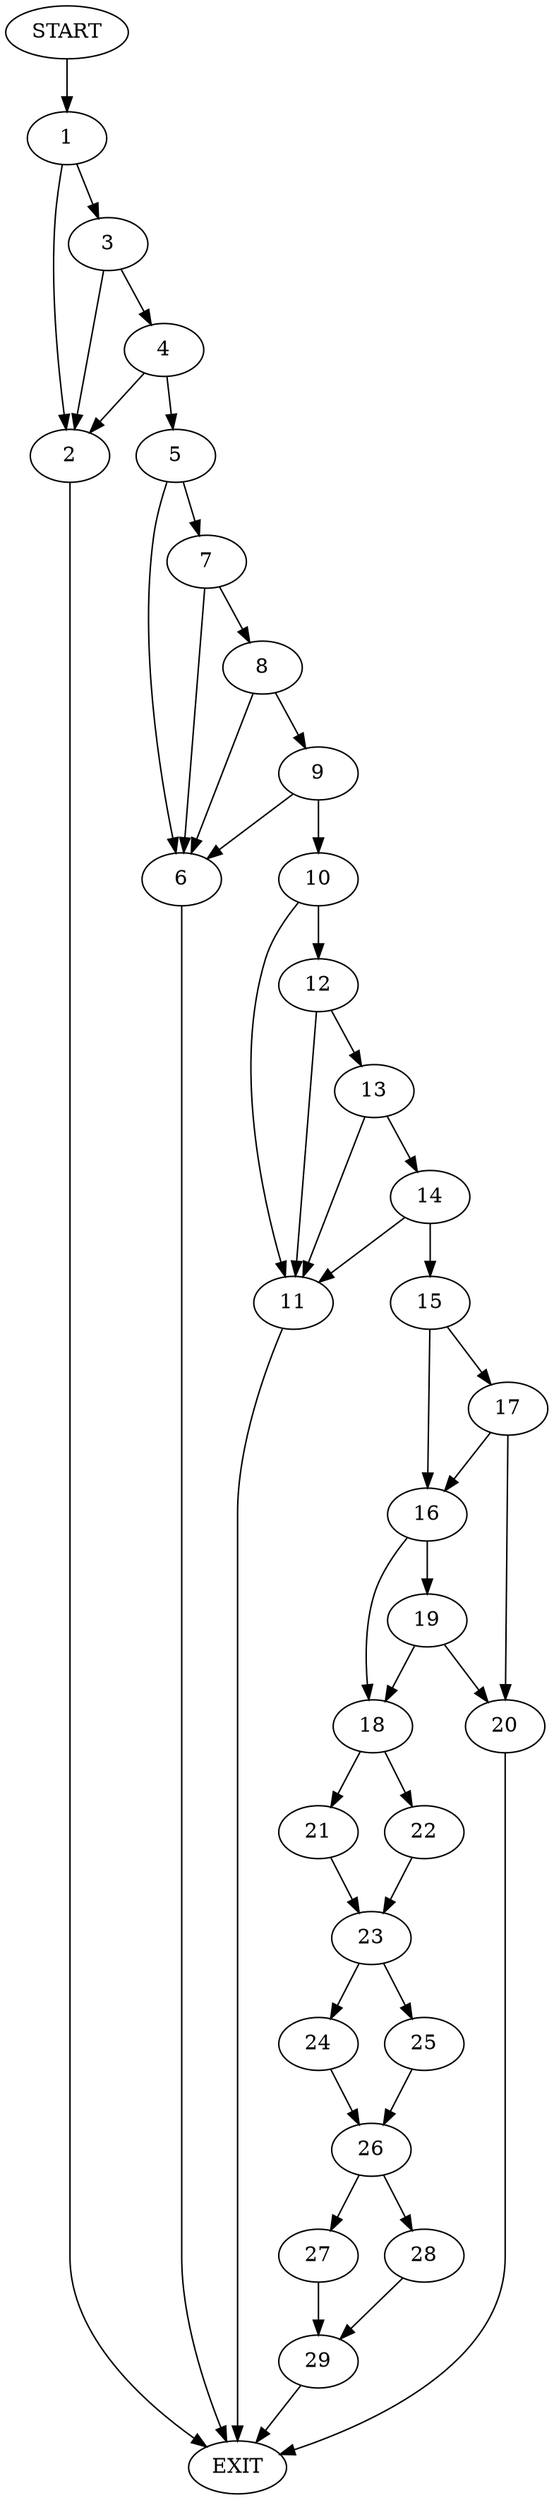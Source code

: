 digraph {
0 [label="START"]
30 [label="EXIT"]
0 -> 1
1 -> 2
1 -> 3
2 -> 30
3 -> 4
3 -> 2
4 -> 2
4 -> 5
5 -> 6
5 -> 7
6 -> 30
7 -> 8
7 -> 6
8 -> 9
8 -> 6
9 -> 10
9 -> 6
10 -> 11
10 -> 12
11 -> 30
12 -> 11
12 -> 13
13 -> 11
13 -> 14
14 -> 11
14 -> 15
15 -> 16
15 -> 17
16 -> 18
16 -> 19
17 -> 20
17 -> 16
20 -> 30
19 -> 18
19 -> 20
18 -> 21
18 -> 22
22 -> 23
21 -> 23
23 -> 24
23 -> 25
25 -> 26
24 -> 26
26 -> 27
26 -> 28
27 -> 29
28 -> 29
29 -> 30
}
